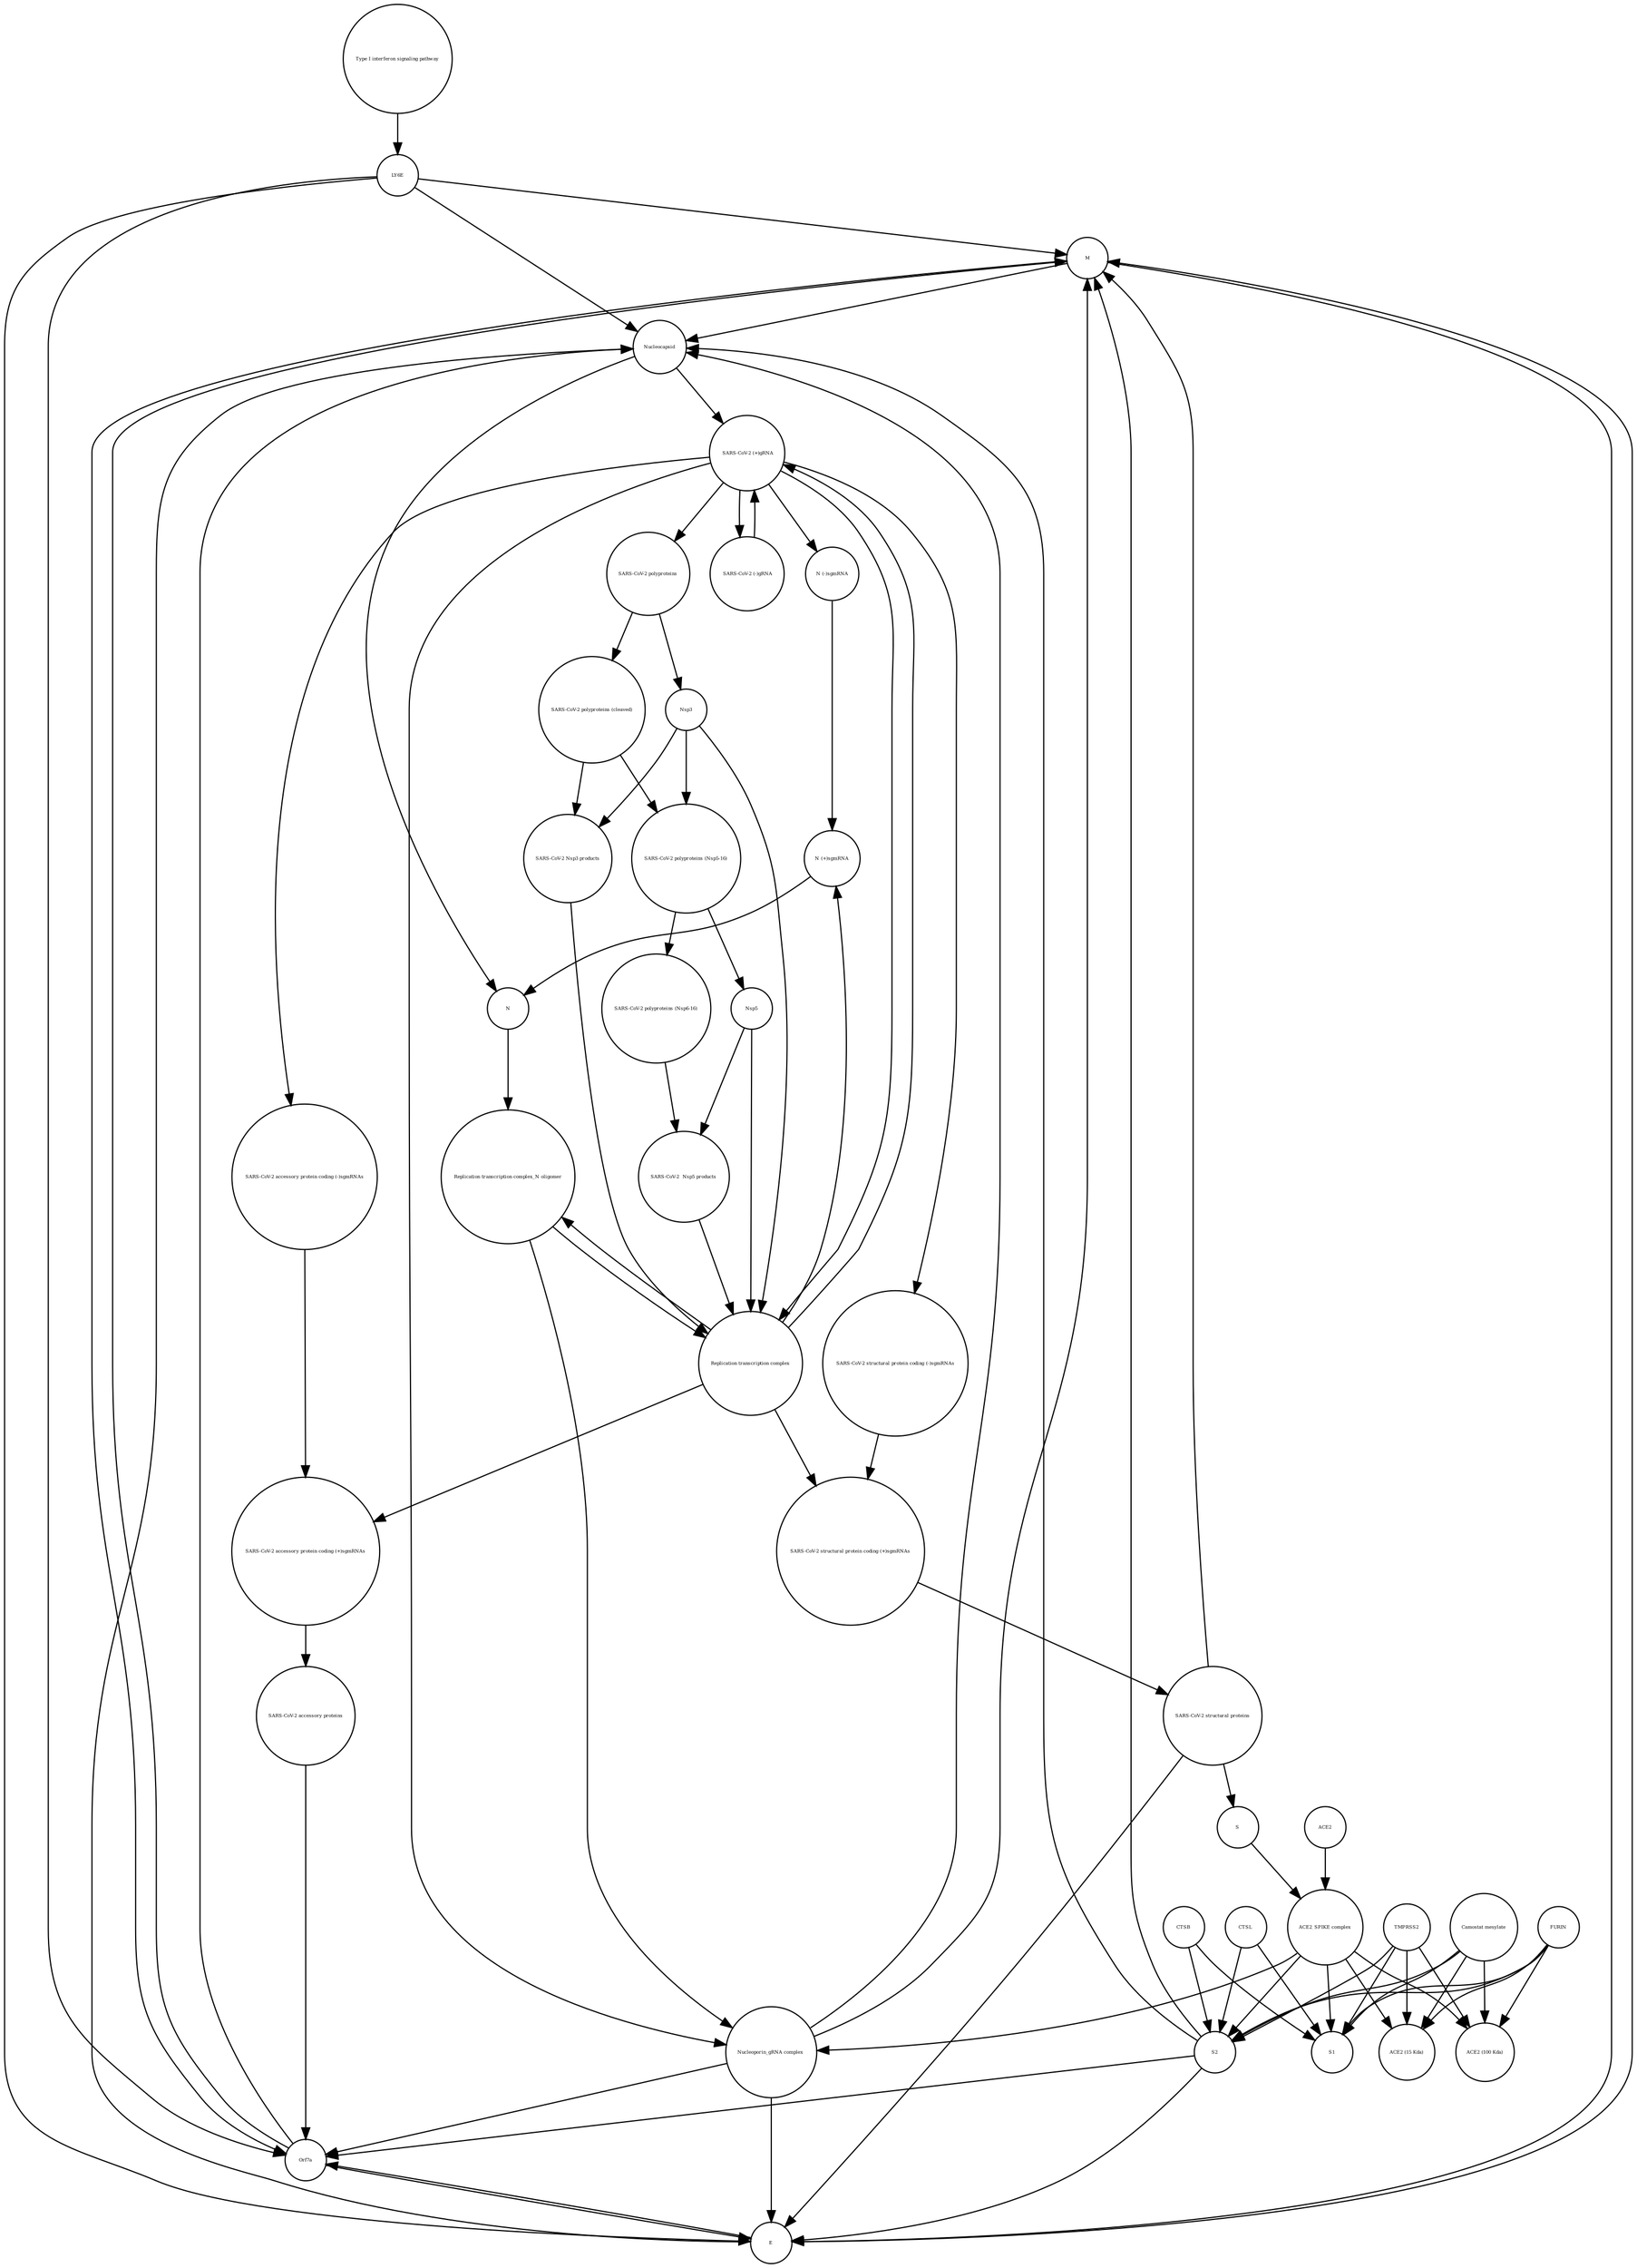 strict digraph  {
"Type I interferon signaling pathway" [annotation="", bipartite=0, cls=phenotype, fontsize=4, label="Type I interferon signaling pathway", shape=circle];
LY6E [annotation="", bipartite=0, cls=macromolecule, fontsize=4, label=LY6E, shape=circle];
M [annotation="", bipartite=0, cls=macromolecule, fontsize=4, label=M, shape=circle];
"N (-)sgmRNA" [annotation="", bipartite=0, cls="nucleic acid feature", fontsize=4, label="N (-)sgmRNA", shape=circle];
"SARS-CoV-2 accessory protein coding (+)sgmRNAs" [annotation="", bipartite=0, cls=complex, fontsize=4, label="SARS-CoV-2 accessory protein coding (+)sgmRNAs", shape=circle];
"SARS-CoV-2 polyproteins (cleaved)" [annotation="", bipartite=0, cls=complex, fontsize=4, label="SARS-CoV-2 polyproteins (cleaved)", shape=circle];
Nucleocapsid [annotation="", bipartite=0, cls=complex, fontsize=4, label=Nucleocapsid, shape=circle];
"ACE2 (15 Kda)" [annotation="", bipartite=0, cls=macromolecule, fontsize=4, label="ACE2 (15 Kda)", shape=circle];
ACE2 [annotation="", bipartite=0, cls=macromolecule, fontsize=4, label=ACE2, shape=circle];
Nsp3 [annotation="", bipartite=0, cls=macromolecule, fontsize=4, label=Nsp3, shape=circle];
"SARS-CoV-2 structural protein coding (+)sgmRNAs" [annotation="", bipartite=0, cls=complex, fontsize=4, label="SARS-CoV-2 structural protein coding (+)sgmRNAs", shape=circle];
Nsp5 [annotation="", bipartite=0, cls=macromolecule, fontsize=4, label=Nsp5, shape=circle];
"Camostat mesylate" [annotation="urn_miriam_pubchem.compound_2536", bipartite=0, cls="simple chemical", fontsize=4, label="Camostat mesylate", shape=circle];
"SARS-CoV-2 accessory protein coding (-)sgmRNAs" [annotation="", bipartite=0, cls=complex, fontsize=4, label="SARS-CoV-2 accessory protein coding (-)sgmRNAs", shape=circle];
"SARS-CoV-2 accessory proteins" [annotation="", bipartite=0, cls=complex, fontsize=4, label="SARS-CoV-2 accessory proteins", shape=circle];
"Replication transcription complex" [annotation="", bipartite=0, cls=complex, fontsize=4, label="Replication transcription complex", shape=circle];
"SARS-CoV-2 polyproteins (Nsp6-16)" [annotation="", bipartite=0, cls=complex, fontsize=4, label="SARS-CoV-2 polyproteins (Nsp6-16)", shape=circle];
"Nucleoporin_gRNA complex " [annotation="", bipartite=0, cls=complex, fontsize=4, label="Nucleoporin_gRNA complex ", shape=circle];
"SARS-CoV-2 structural proteins" [annotation="", bipartite=0, cls=complex, fontsize=4, label="SARS-CoV-2 structural proteins", shape=circle];
CTSB [annotation="", bipartite=0, cls=macromolecule, fontsize=4, label=CTSB, shape=circle];
"ACE2 (100 Kda)" [annotation="", bipartite=0, cls=macromolecule, fontsize=4, label="ACE2 (100 Kda)", shape=circle];
"ACE2_SPIKE complex" [annotation="", bipartite=0, cls=complex, fontsize=4, label="ACE2_SPIKE complex", shape=circle];
CTSL [annotation="", bipartite=0, cls=macromolecule, fontsize=4, label=CTSL, shape=circle];
S2 [annotation="", bipartite=0, cls=macromolecule, fontsize=4, label=S2, shape=circle];
"N (+)sgmRNA" [annotation="", bipartite=0, cls="nucleic acid feature", fontsize=4, label="N (+)sgmRNA", shape=circle];
S1 [annotation="", bipartite=0, cls=macromolecule, fontsize=4, label=S1, shape=circle];
"SARS-CoV-2 polyproteins" [annotation="", bipartite=0, cls=complex, fontsize=4, label="SARS-CoV-2 polyproteins", shape=circle];
" SARS-CoV-2 (+)gRNA" [annotation="", bipartite=0, cls="nucleic acid feature", fontsize=4, label=" SARS-CoV-2 (+)gRNA", shape=circle];
"SARS-CoV-2 Nsp3 products" [annotation="", bipartite=0, cls=complex, fontsize=4, label="SARS-CoV-2 Nsp3 products", shape=circle];
S [annotation="", bipartite=0, cls="macromolecule multimer", fontsize=4, label=S, shape=circle];
E [annotation="", bipartite=0, cls=macromolecule, fontsize=4, label=E, shape=circle];
N [annotation="", bipartite=0, cls="macromolecule multimer", fontsize=4, label=N, shape=circle];
"SARS-CoV-2 polyproteins (Nsp5-16)" [annotation="", bipartite=0, cls=complex, fontsize=4, label="SARS-CoV-2 polyproteins (Nsp5-16)", shape=circle];
" SARS-CoV-2 (-)gRNA" [annotation="", bipartite=0, cls="nucleic acid feature", fontsize=4, label=" SARS-CoV-2 (-)gRNA", shape=circle];
"SARS-CoV-2 structural protein coding (-)sgmRNAs" [annotation="", bipartite=0, cls=complex, fontsize=4, label="SARS-CoV-2 structural protein coding (-)sgmRNAs", shape=circle];
FURIN [annotation="", bipartite=0, cls=macromolecule, fontsize=4, label=FURIN, shape=circle];
"SARS-CoV-2  Nsp5 products" [annotation="", bipartite=0, cls=complex, fontsize=4, label="SARS-CoV-2  Nsp5 products", shape=circle];
"Replication transcription complex_N oligomer" [annotation="", bipartite=0, cls=complex, fontsize=4, label="Replication transcription complex_N oligomer", shape=circle];
Orf7a [annotation="", bipartite=0, cls=macromolecule, fontsize=4, label=Orf7a, shape=circle];
TMPRSS2 [annotation="", bipartite=0, cls=macromolecule, fontsize=4, label=TMPRSS2, shape=circle];
"Type I interferon signaling pathway" -> LY6E  [annotation="", interaction_type=stimulation];
LY6E -> M  [annotation="urn_miriam_doi_10.1101%2F2020.03.05.979260|urn_miriam_doi_10.1101%2F2020.04.02.021469", interaction_type=inhibition];
LY6E -> Orf7a  [annotation="urn_miriam_doi_10.1101%2F2020.03.05.979260|urn_miriam_doi_10.1101%2F2020.04.02.021469", interaction_type=inhibition];
LY6E -> E  [annotation="urn_miriam_doi_10.1101%2F2020.03.05.979260|urn_miriam_doi_10.1101%2F2020.04.02.021469", interaction_type=inhibition];
LY6E -> Nucleocapsid  [annotation="urn_miriam_doi_10.1101%2F2020.03.05.979260|urn_miriam_doi_10.1101%2F2020.04.02.021469", interaction_type=inhibition];
M -> Orf7a  [annotation="", interaction_type=production];
M -> E  [annotation="", interaction_type=production];
M -> Nucleocapsid  [annotation="", interaction_type=production];
"N (-)sgmRNA" -> "N (+)sgmRNA"  [annotation="", interaction_type=production];
"SARS-CoV-2 accessory protein coding (+)sgmRNAs" -> "SARS-CoV-2 accessory proteins"  [annotation="", interaction_type=production];
"SARS-CoV-2 polyproteins (cleaved)" -> "SARS-CoV-2 polyproteins (Nsp5-16)"  [annotation="", interaction_type=production];
"SARS-CoV-2 polyproteins (cleaved)" -> "SARS-CoV-2 Nsp3 products"  [annotation="", interaction_type=production];
Nucleocapsid -> N  [annotation="", interaction_type=production];
Nucleocapsid -> " SARS-CoV-2 (+)gRNA"  [annotation="", interaction_type=production];
ACE2 -> "ACE2_SPIKE complex"  [annotation="", interaction_type=production];
Nsp3 -> "Replication transcription complex"  [annotation="", interaction_type=production];
Nsp3 -> "SARS-CoV-2 polyproteins (Nsp5-16)"  [annotation="", interaction_type=catalysis];
Nsp3 -> "SARS-CoV-2 Nsp3 products"  [annotation="", interaction_type=catalysis];
"SARS-CoV-2 structural protein coding (+)sgmRNAs" -> "SARS-CoV-2 structural proteins"  [annotation="", interaction_type=production];
Nsp5 -> "Replication transcription complex"  [annotation="", interaction_type=production];
Nsp5 -> "SARS-CoV-2  Nsp5 products"  [annotation="", interaction_type=catalysis];
"Camostat mesylate" -> "ACE2 (100 Kda)"  [annotation="", interaction_type=inhibition];
"Camostat mesylate" -> S1  [annotation="", interaction_type=inhibition];
"Camostat mesylate" -> S2  [annotation="", interaction_type=inhibition];
"Camostat mesylate" -> "ACE2 (15 Kda)"  [annotation="", interaction_type=inhibition];
"SARS-CoV-2 accessory protein coding (-)sgmRNAs" -> "SARS-CoV-2 accessory protein coding (+)sgmRNAs"  [annotation="", interaction_type=production];
"SARS-CoV-2 accessory proteins" -> Orf7a  [annotation="", interaction_type=production];
"Replication transcription complex" -> "SARS-CoV-2 accessory protein coding (+)sgmRNAs"  [annotation="", interaction_type="necessary stimulation"];
"Replication transcription complex" -> "N (+)sgmRNA"  [annotation="", interaction_type="necessary stimulation"];
"Replication transcription complex" -> "Replication transcription complex_N oligomer"  [annotation="", interaction_type=production];
"Replication transcription complex" -> "SARS-CoV-2 structural protein coding (+)sgmRNAs"  [annotation="", interaction_type="necessary stimulation"];
"Replication transcription complex" -> " SARS-CoV-2 (+)gRNA"  [annotation="", interaction_type="necessary stimulation"];
"SARS-CoV-2 polyproteins (Nsp6-16)" -> "SARS-CoV-2  Nsp5 products"  [annotation="", interaction_type=production];
"Nucleoporin_gRNA complex " -> M  [annotation="", interaction_type=production];
"Nucleoporin_gRNA complex " -> Orf7a  [annotation="", interaction_type=production];
"Nucleoporin_gRNA complex " -> E  [annotation="", interaction_type=production];
"Nucleoporin_gRNA complex " -> Nucleocapsid  [annotation="", interaction_type=production];
"SARS-CoV-2 structural proteins" -> M  [annotation="", interaction_type=production];
"SARS-CoV-2 structural proteins" -> S  [annotation="", interaction_type=production];
"SARS-CoV-2 structural proteins" -> E  [annotation="", interaction_type=production];
CTSB -> S1  [annotation=urn_miriam_pubmed_32142651, interaction_type=catalysis];
CTSB -> S2  [annotation=urn_miriam_pubmed_32142651, interaction_type=catalysis];
"ACE2_SPIKE complex" -> S1  [annotation="", interaction_type=production];
"ACE2_SPIKE complex" -> S2  [annotation="", interaction_type=production];
"ACE2_SPIKE complex" -> "ACE2 (15 Kda)"  [annotation="", interaction_type=production];
"ACE2_SPIKE complex" -> "ACE2 (100 Kda)"  [annotation="", interaction_type=production];
"ACE2_SPIKE complex" -> "Nucleoporin_gRNA complex "  [annotation="urn_miriam_pubmed_32142651|urn_miriam_pubmed_32094589", interaction_type=stimulation];
CTSL -> S1  [annotation=urn_miriam_pubmed_32142651, interaction_type=catalysis];
CTSL -> S2  [annotation=urn_miriam_pubmed_32142651, interaction_type=catalysis];
S2 -> M  [annotation="urn_miriam_doi_10.1101%2F2020.03.05.979260|urn_miriam_doi_10.1101%2F2020.04.02.021469", interaction_type=stimulation];
S2 -> Orf7a  [annotation="urn_miriam_doi_10.1101%2F2020.03.05.979260|urn_miriam_doi_10.1101%2F2020.04.02.021469", interaction_type=stimulation];
S2 -> E  [annotation="urn_miriam_doi_10.1101%2F2020.03.05.979260|urn_miriam_doi_10.1101%2F2020.04.02.021469", interaction_type=stimulation];
S2 -> Nucleocapsid  [annotation="urn_miriam_doi_10.1101%2F2020.03.05.979260|urn_miriam_doi_10.1101%2F2020.04.02.021469", interaction_type=stimulation];
"N (+)sgmRNA" -> N  [annotation="", interaction_type=production];
"SARS-CoV-2 polyproteins" -> "SARS-CoV-2 polyproteins (cleaved)"  [annotation=urn_miriam_pubmed_31226023, interaction_type=catalysis];
"SARS-CoV-2 polyproteins" -> Nsp3  [annotation=urn_miriam_pubmed_31226023, interaction_type=catalysis];
" SARS-CoV-2 (+)gRNA" -> "SARS-CoV-2 structural protein coding (-)sgmRNAs"  [annotation="", interaction_type=production];
" SARS-CoV-2 (+)gRNA" -> " SARS-CoV-2 (-)gRNA"  [annotation="", interaction_type=production];
" SARS-CoV-2 (+)gRNA" -> "Replication transcription complex"  [annotation="", interaction_type=production];
" SARS-CoV-2 (+)gRNA" -> "Nucleoporin_gRNA complex "  [annotation="", interaction_type=production];
" SARS-CoV-2 (+)gRNA" -> "SARS-CoV-2 accessory protein coding (-)sgmRNAs"  [annotation="", interaction_type=production];
" SARS-CoV-2 (+)gRNA" -> "SARS-CoV-2 polyproteins"  [annotation="", interaction_type=production];
" SARS-CoV-2 (+)gRNA" -> "N (-)sgmRNA"  [annotation="", interaction_type=production];
"SARS-CoV-2 Nsp3 products" -> "Replication transcription complex"  [annotation="", interaction_type=production];
S -> "ACE2_SPIKE complex"  [annotation="", interaction_type=production];
E -> M  [annotation="", interaction_type=production];
E -> Orf7a  [annotation="", interaction_type=production];
E -> Nucleocapsid  [annotation="", interaction_type=production];
N -> "Replication transcription complex_N oligomer"  [annotation="", interaction_type=production];
"SARS-CoV-2 polyproteins (Nsp5-16)" -> Nsp5  [annotation="", interaction_type=catalysis];
"SARS-CoV-2 polyproteins (Nsp5-16)" -> "SARS-CoV-2 polyproteins (Nsp6-16)"  [annotation="", interaction_type=catalysis];
" SARS-CoV-2 (-)gRNA" -> " SARS-CoV-2 (+)gRNA"  [annotation="", interaction_type=production];
"SARS-CoV-2 structural protein coding (-)sgmRNAs" -> "SARS-CoV-2 structural protein coding (+)sgmRNAs"  [annotation="", interaction_type=production];
FURIN -> "ACE2 (100 Kda)"  [annotation="", interaction_type=catalysis];
FURIN -> S1  [annotation="", interaction_type=catalysis];
FURIN -> S2  [annotation="", interaction_type=catalysis];
FURIN -> "ACE2 (15 Kda)"  [annotation="", interaction_type=catalysis];
"SARS-CoV-2  Nsp5 products" -> "Replication transcription complex"  [annotation="", interaction_type=production];
"Replication transcription complex_N oligomer" -> "Nucleoporin_gRNA complex "  [annotation="", interaction_type=production];
"Replication transcription complex_N oligomer" -> "Replication transcription complex"  [annotation="", interaction_type=production];
Orf7a -> M  [annotation="", interaction_type=production];
Orf7a -> E  [annotation="", interaction_type=production];
Orf7a -> Nucleocapsid  [annotation="", interaction_type=production];
TMPRSS2 -> "ACE2 (100 Kda)"  [annotation="", interaction_type=catalysis];
TMPRSS2 -> S1  [annotation="", interaction_type=catalysis];
TMPRSS2 -> S2  [annotation="", interaction_type=catalysis];
TMPRSS2 -> "ACE2 (15 Kda)"  [annotation="", interaction_type=catalysis];
}
